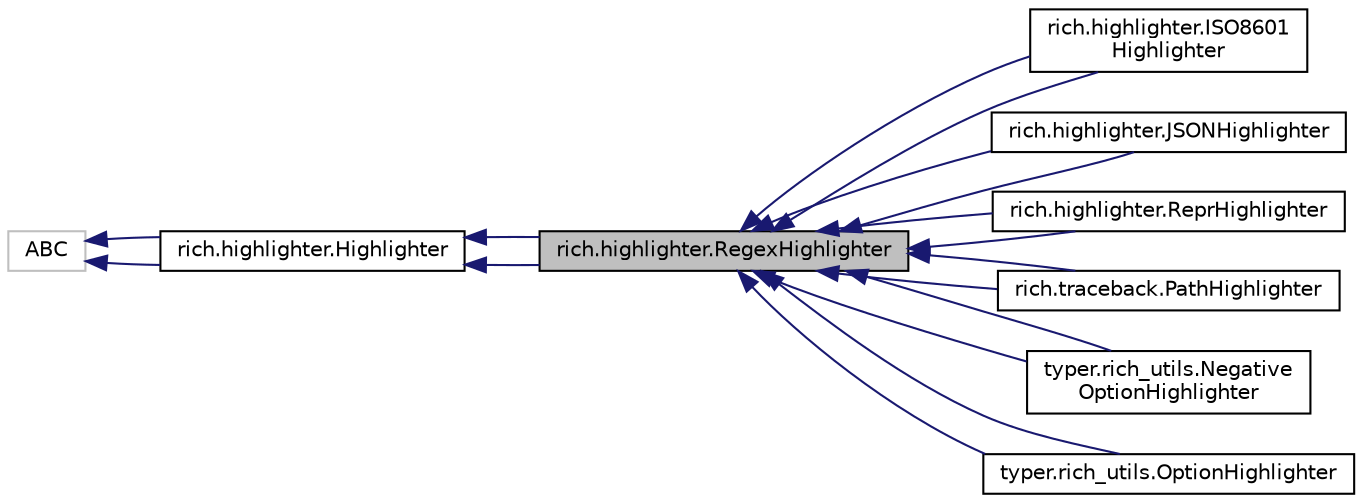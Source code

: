 digraph "rich.highlighter.RegexHighlighter"
{
 // LATEX_PDF_SIZE
  edge [fontname="Helvetica",fontsize="10",labelfontname="Helvetica",labelfontsize="10"];
  node [fontname="Helvetica",fontsize="10",shape=record];
  rankdir="LR";
  Node1 [label="rich.highlighter.RegexHighlighter",height=0.2,width=0.4,color="black", fillcolor="grey75", style="filled", fontcolor="black",tooltip=" "];
  Node2 -> Node1 [dir="back",color="midnightblue",fontsize="10",style="solid",fontname="Helvetica"];
  Node2 [label="rich.highlighter.Highlighter",height=0.2,width=0.4,color="black", fillcolor="white", style="filled",URL="$classrich_1_1highlighter_1_1Highlighter.html",tooltip=" "];
  Node3 -> Node2 [dir="back",color="midnightblue",fontsize="10",style="solid",fontname="Helvetica"];
  Node3 [label="ABC",height=0.2,width=0.4,color="grey75", fillcolor="white", style="filled",tooltip=" "];
  Node3 -> Node2 [dir="back",color="midnightblue",fontsize="10",style="solid",fontname="Helvetica"];
  Node2 -> Node1 [dir="back",color="midnightblue",fontsize="10",style="solid",fontname="Helvetica"];
  Node1 -> Node4 [dir="back",color="midnightblue",fontsize="10",style="solid",fontname="Helvetica"];
  Node4 [label="rich.highlighter.ISO8601\lHighlighter",height=0.2,width=0.4,color="black", fillcolor="white", style="filled",URL="$classrich_1_1highlighter_1_1ISO8601Highlighter.html",tooltip=" "];
  Node1 -> Node4 [dir="back",color="midnightblue",fontsize="10",style="solid",fontname="Helvetica"];
  Node1 -> Node5 [dir="back",color="midnightblue",fontsize="10",style="solid",fontname="Helvetica"];
  Node5 [label="rich.highlighter.JSONHighlighter",height=0.2,width=0.4,color="black", fillcolor="white", style="filled",URL="$classrich_1_1highlighter_1_1JSONHighlighter.html",tooltip=" "];
  Node1 -> Node5 [dir="back",color="midnightblue",fontsize="10",style="solid",fontname="Helvetica"];
  Node1 -> Node6 [dir="back",color="midnightblue",fontsize="10",style="solid",fontname="Helvetica"];
  Node6 [label="rich.highlighter.ReprHighlighter",height=0.2,width=0.4,color="black", fillcolor="white", style="filled",URL="$classrich_1_1highlighter_1_1ReprHighlighter.html",tooltip=" "];
  Node1 -> Node6 [dir="back",color="midnightblue",fontsize="10",style="solid",fontname="Helvetica"];
  Node1 -> Node7 [dir="back",color="midnightblue",fontsize="10",style="solid",fontname="Helvetica"];
  Node7 [label="rich.traceback.PathHighlighter",height=0.2,width=0.4,color="black", fillcolor="white", style="filled",URL="$classrich_1_1traceback_1_1PathHighlighter.html",tooltip=" "];
  Node1 -> Node7 [dir="back",color="midnightblue",fontsize="10",style="solid",fontname="Helvetica"];
  Node1 -> Node8 [dir="back",color="midnightblue",fontsize="10",style="solid",fontname="Helvetica"];
  Node8 [label="typer.rich_utils.Negative\lOptionHighlighter",height=0.2,width=0.4,color="black", fillcolor="white", style="filled",URL="$classtyper_1_1rich__utils_1_1NegativeOptionHighlighter.html",tooltip=" "];
  Node1 -> Node8 [dir="back",color="midnightblue",fontsize="10",style="solid",fontname="Helvetica"];
  Node1 -> Node9 [dir="back",color="midnightblue",fontsize="10",style="solid",fontname="Helvetica"];
  Node9 [label="typer.rich_utils.OptionHighlighter",height=0.2,width=0.4,color="black", fillcolor="white", style="filled",URL="$classtyper_1_1rich__utils_1_1OptionHighlighter.html",tooltip=" "];
  Node1 -> Node9 [dir="back",color="midnightblue",fontsize="10",style="solid",fontname="Helvetica"];
}

